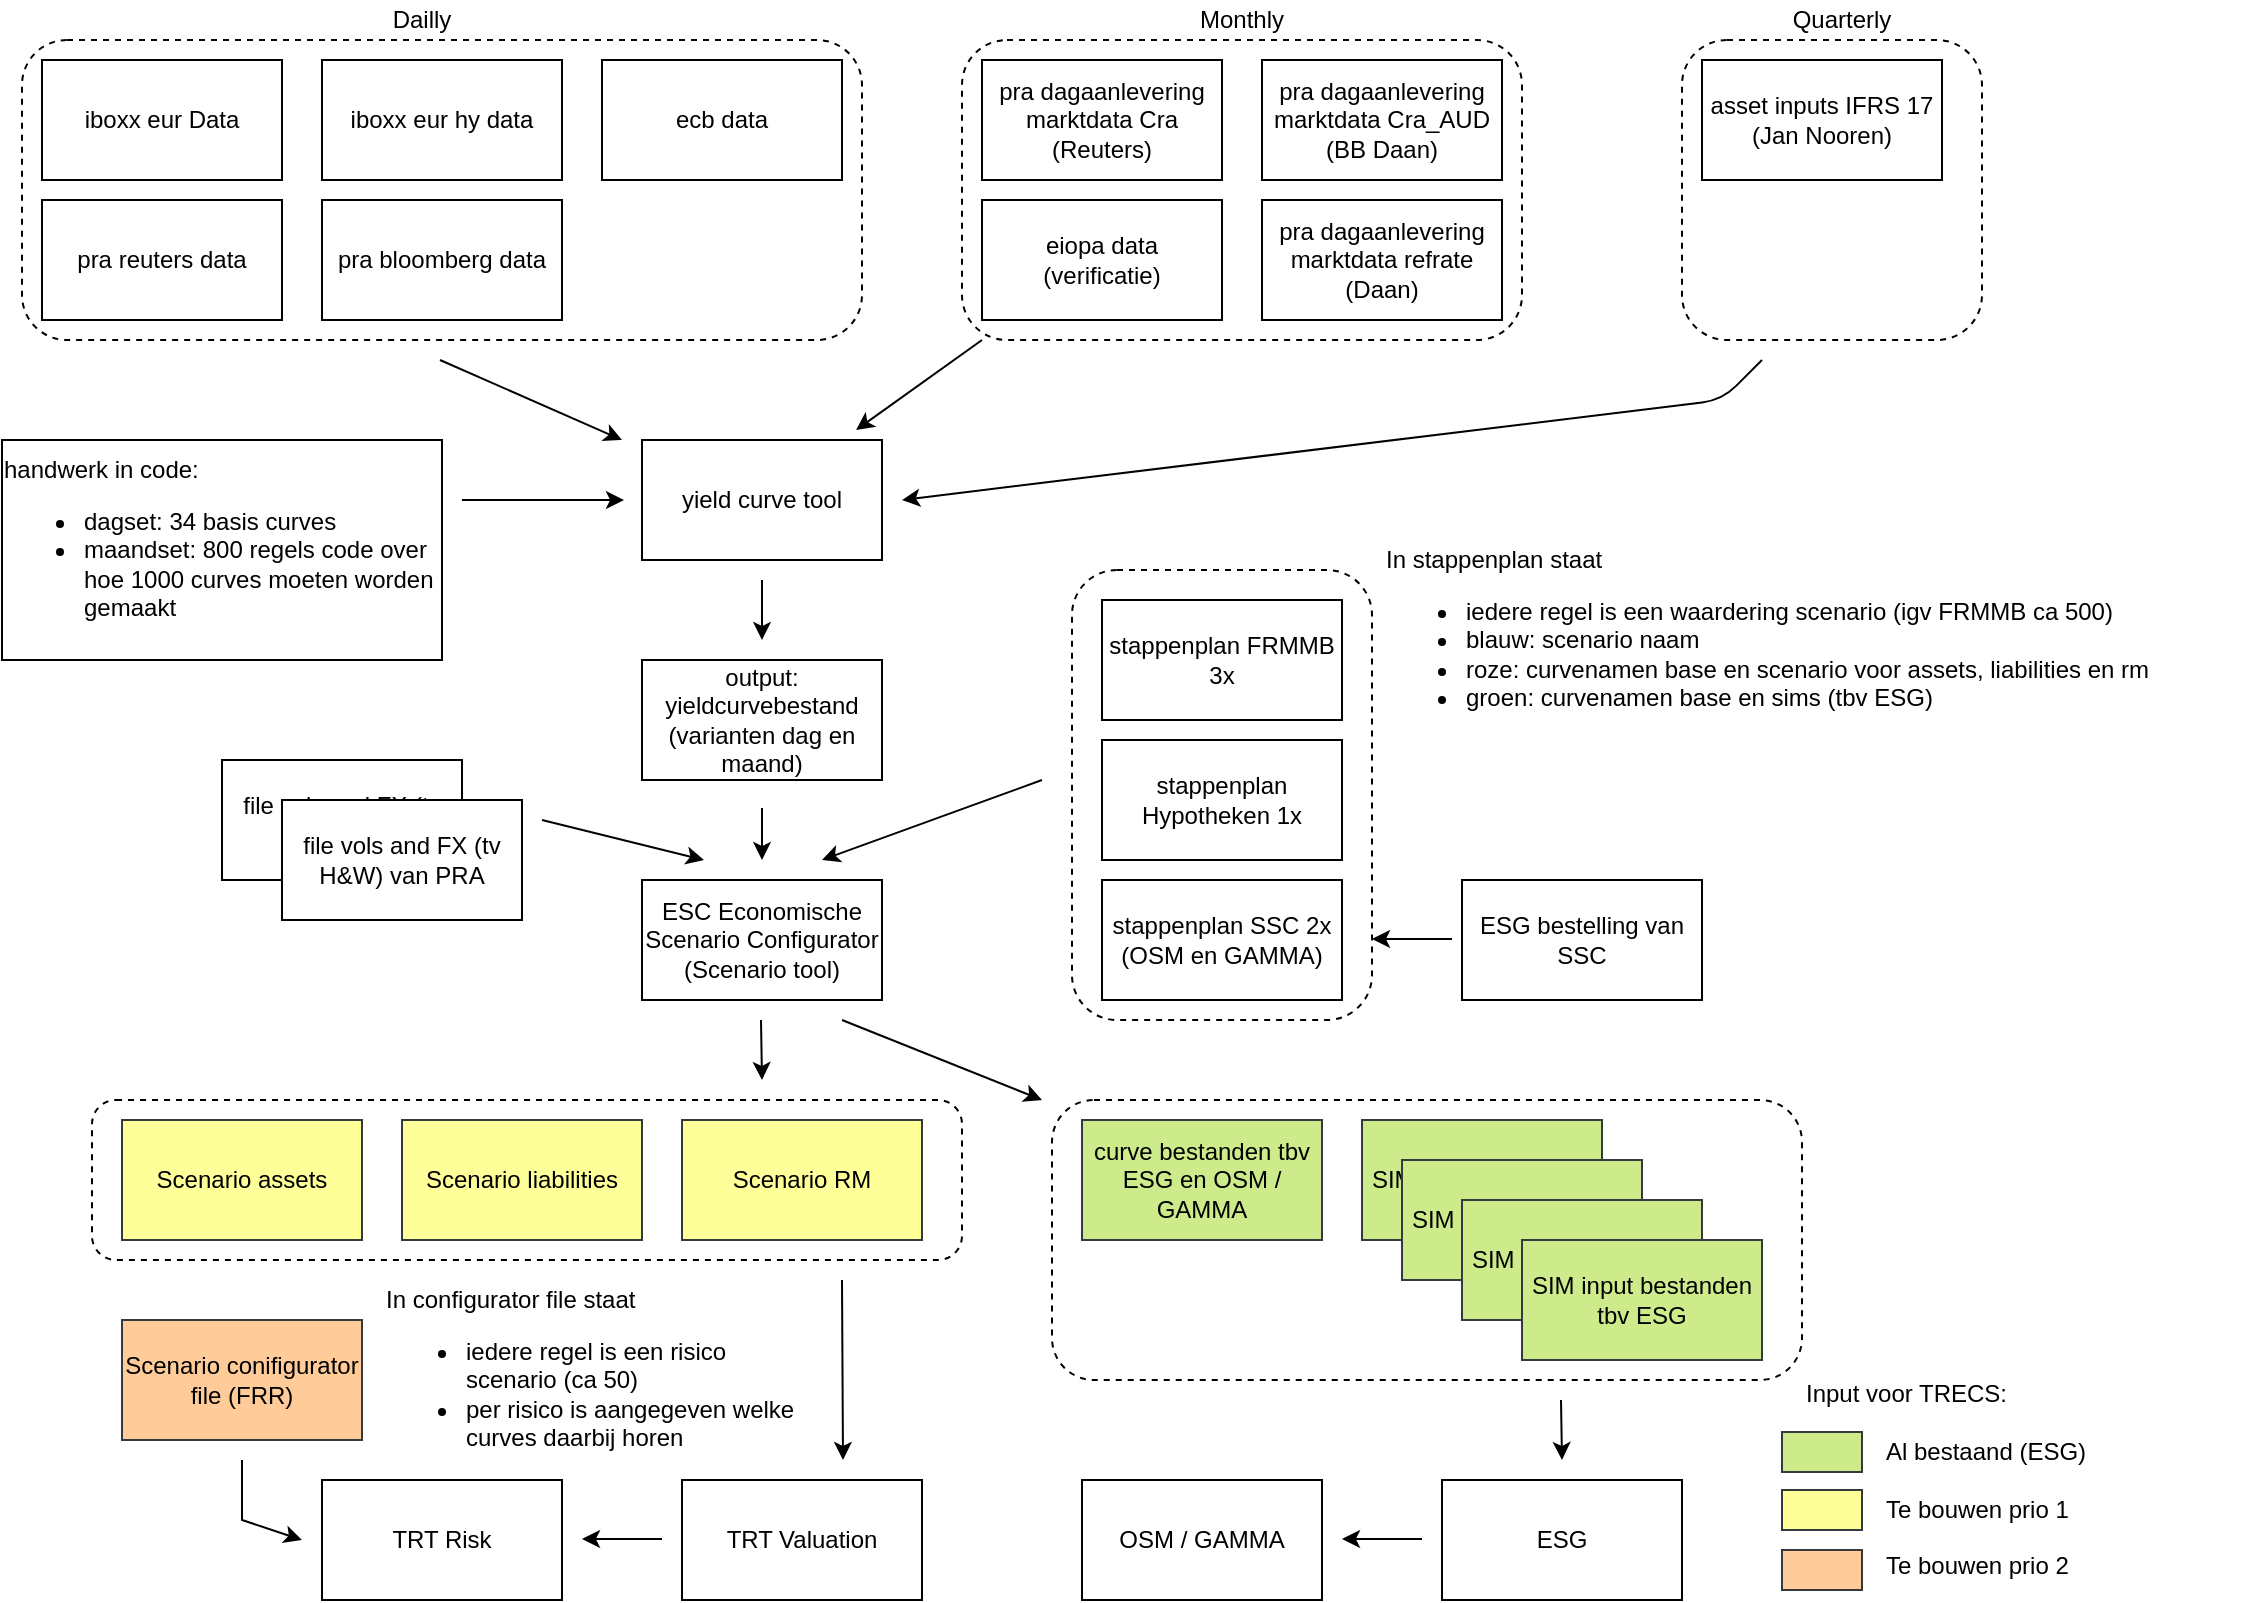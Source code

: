 <mxfile version="20.1.1" type="device"><diagram id="4RnX14Voy9jq-EobQ1cA" name="Page-1"><mxGraphModel dx="1422" dy="914" grid="1" gridSize="10" guides="1" tooltips="1" connect="1" arrows="1" fold="1" page="1" pageScale="1" pageWidth="1169" pageHeight="827" math="0" shadow="0"><root><mxCell id="0"/><mxCell id="1" parent="0"/><mxCell id="DdVq9Z1_SfHh3YU3zobK-6" value="" style="rounded=1;whiteSpace=wrap;html=1;fillColor=none;dashed=1;" vertex="1" parent="1"><mxGeometry x="860" y="30" width="150" height="150" as="geometry"/></mxCell><mxCell id="DdVq9Z1_SfHh3YU3zobK-12" value="" style="rounded=1;whiteSpace=wrap;html=1;fillColor=none;dashed=1;" vertex="1" parent="1"><mxGeometry x="545" y="560" width="375" height="140" as="geometry"/></mxCell><mxCell id="DdVq9Z1_SfHh3YU3zobK-9" value="" style="rounded=1;whiteSpace=wrap;html=1;fillColor=none;dashed=1;" vertex="1" parent="1"><mxGeometry x="65" y="560" width="435" height="80" as="geometry"/></mxCell><mxCell id="M529lKCIXktg6z7rJStE-1" value="yield curve tool" style="rounded=0;whiteSpace=wrap;html=1;" parent="1" vertex="1"><mxGeometry x="340" y="230" width="120" height="60" as="geometry"/></mxCell><mxCell id="M529lKCIXktg6z7rJStE-2" value="iboxx eur Data" style="rounded=0;whiteSpace=wrap;html=1;" parent="1" vertex="1"><mxGeometry x="40" y="40" width="120" height="60" as="geometry"/></mxCell><mxCell id="M529lKCIXktg6z7rJStE-3" value="pra reuters data" style="rounded=0;whiteSpace=wrap;html=1;" parent="1" vertex="1"><mxGeometry x="40" y="110" width="120" height="60" as="geometry"/></mxCell><mxCell id="M529lKCIXktg6z7rJStE-4" value="iboxx eur hy data" style="rounded=0;whiteSpace=wrap;html=1;" parent="1" vertex="1"><mxGeometry x="180" y="40" width="120" height="60" as="geometry"/></mxCell><mxCell id="M529lKCIXktg6z7rJStE-5" value="pra bloomberg data" style="rounded=0;whiteSpace=wrap;html=1;" parent="1" vertex="1"><mxGeometry x="180" y="110" width="120" height="60" as="geometry"/></mxCell><mxCell id="M529lKCIXktg6z7rJStE-6" value="ecb data" style="rounded=0;whiteSpace=wrap;html=1;" parent="1" vertex="1"><mxGeometry x="320" y="40" width="120" height="60" as="geometry"/></mxCell><mxCell id="M529lKCIXktg6z7rJStE-8" value="eiopa data (verificatie)" style="rounded=0;whiteSpace=wrap;html=1;" parent="1" vertex="1"><mxGeometry x="510" y="110" width="120" height="60" as="geometry"/></mxCell><mxCell id="M529lKCIXktg6z7rJStE-9" value="pra dagaanlevering marktdata Cra_AUD (BB Daan)" style="rounded=0;whiteSpace=wrap;html=1;" parent="1" vertex="1"><mxGeometry x="650" y="40" width="120" height="60" as="geometry"/></mxCell><mxCell id="M529lKCIXktg6z7rJStE-10" value="pra dagaanlevering marktdata refrate (Daan)" style="rounded=0;whiteSpace=wrap;html=1;" parent="1" vertex="1"><mxGeometry x="650" y="110" width="120" height="60" as="geometry"/></mxCell><mxCell id="M529lKCIXktg6z7rJStE-11" value="pra dagaanlevering marktdata Cra (Reuters)" style="rounded=0;whiteSpace=wrap;html=1;" parent="1" vertex="1"><mxGeometry x="510" y="40" width="120" height="60" as="geometry"/></mxCell><mxCell id="M529lKCIXktg6z7rJStE-12" value="asset inputs IFRS 17 (Jan Nooren)" style="rounded=0;whiteSpace=wrap;html=1;" parent="1" vertex="1"><mxGeometry x="870" y="40" width="120" height="60" as="geometry"/></mxCell><mxCell id="M529lKCIXktg6z7rJStE-13" value="Quarterly" style="text;html=1;strokeColor=none;fillColor=none;align=center;verticalAlign=middle;whiteSpace=wrap;rounded=0;" parent="1" vertex="1"><mxGeometry x="920" y="10" width="40" height="20" as="geometry"/></mxCell><mxCell id="M529lKCIXktg6z7rJStE-14" value="Monthly" style="text;html=1;strokeColor=none;fillColor=none;align=center;verticalAlign=middle;whiteSpace=wrap;rounded=0;" parent="1" vertex="1"><mxGeometry x="620" y="10" width="40" height="20" as="geometry"/></mxCell><mxCell id="M529lKCIXktg6z7rJStE-15" value="Dailly" style="text;html=1;strokeColor=none;fillColor=none;align=center;verticalAlign=middle;whiteSpace=wrap;rounded=0;" parent="1" vertex="1"><mxGeometry x="210" y="10" width="40" height="20" as="geometry"/></mxCell><mxCell id="M529lKCIXktg6z7rJStE-17" value="output: yieldcurvebestand (varianten dag en maand)" style="rounded=0;whiteSpace=wrap;html=1;" parent="1" vertex="1"><mxGeometry x="340" y="340" width="120" height="60" as="geometry"/></mxCell><mxCell id="M529lKCIXktg6z7rJStE-18" value="&lt;div style=&quot;text-align: left;&quot;&gt;&lt;span style=&quot;background-color: initial;&quot;&gt;handwerk in code:&lt;/span&gt;&lt;/div&gt;&lt;ul&gt;&lt;li style=&quot;text-align: left;&quot;&gt;dagset: 34 basis curves&lt;/li&gt;&lt;li style=&quot;text-align: left;&quot;&gt;maandset: 800 regels code over hoe 1000 curves moeten worden gemaakt&lt;/li&gt;&lt;/ul&gt;" style="rounded=0;whiteSpace=wrap;html=1;" parent="1" vertex="1"><mxGeometry x="20" y="230" width="220" height="110" as="geometry"/></mxCell><mxCell id="M529lKCIXktg6z7rJStE-19" value="ESC Economische Scenario Configurator (Scenario tool)" style="rounded=0;whiteSpace=wrap;html=1;" parent="1" vertex="1"><mxGeometry x="340" y="450" width="120" height="60" as="geometry"/></mxCell><mxCell id="M529lKCIXktg6z7rJStE-20" value="" style="endArrow=classic;html=1;" parent="1" edge="1"><mxGeometry width="50" height="50" relative="1" as="geometry"><mxPoint x="239" y="190" as="sourcePoint"/><mxPoint x="330" y="230" as="targetPoint"/></mxGeometry></mxCell><mxCell id="M529lKCIXktg6z7rJStE-22" value="" style="endArrow=classic;html=1;" parent="1" edge="1"><mxGeometry width="50" height="50" relative="1" as="geometry"><mxPoint x="900" y="190" as="sourcePoint"/><mxPoint x="470" y="260" as="targetPoint"/><Array as="points"><mxPoint x="880" y="210"/></Array></mxGeometry></mxCell><mxCell id="M529lKCIXktg6z7rJStE-23" value="" style="endArrow=classic;html=1;entryX=0.892;entryY=-0.083;entryDx=0;entryDy=0;entryPerimeter=0;" parent="1" edge="1" target="M529lKCIXktg6z7rJStE-1"><mxGeometry width="50" height="50" relative="1" as="geometry"><mxPoint x="510" y="180" as="sourcePoint"/><mxPoint x="400" y="220" as="targetPoint"/></mxGeometry></mxCell><mxCell id="M529lKCIXktg6z7rJStE-26" value="" style="endArrow=classic;html=1;" parent="1" edge="1"><mxGeometry width="50" height="50" relative="1" as="geometry"><mxPoint x="250" y="260" as="sourcePoint"/><mxPoint x="331" y="260" as="targetPoint"/></mxGeometry></mxCell><mxCell id="M529lKCIXktg6z7rJStE-27" value="" style="endArrow=classic;html=1;" parent="1" edge="1"><mxGeometry width="50" height="50" relative="1" as="geometry"><mxPoint x="400" y="300" as="sourcePoint"/><mxPoint x="400" y="330" as="targetPoint"/></mxGeometry></mxCell><mxCell id="M529lKCIXktg6z7rJStE-30" value="" style="endArrow=classic;html=1;" parent="1" edge="1"><mxGeometry width="50" height="50" relative="1" as="geometry"><mxPoint x="400" y="414" as="sourcePoint"/><mxPoint x="400" y="440" as="targetPoint"/><Array as="points"/></mxGeometry></mxCell><mxCell id="M529lKCIXktg6z7rJStE-31" value="file vols and FX (tv H&amp;amp;W)" style="rounded=0;whiteSpace=wrap;html=1;" parent="1" vertex="1"><mxGeometry x="130" y="390" width="120" height="60" as="geometry"/></mxCell><mxCell id="M529lKCIXktg6z7rJStE-32" value="file vols and FX (tv H&amp;amp;W) van PRA" style="rounded=0;whiteSpace=wrap;html=1;" parent="1" vertex="1"><mxGeometry x="160" y="410" width="120" height="60" as="geometry"/></mxCell><mxCell id="M529lKCIXktg6z7rJStE-33" value="stappenplan FRMMB 3x" style="rounded=0;whiteSpace=wrap;html=1;" parent="1" vertex="1"><mxGeometry x="570" y="310" width="120" height="60" as="geometry"/></mxCell><mxCell id="M529lKCIXktg6z7rJStE-34" value="stappenplan Hypotheken 1x" style="rounded=0;whiteSpace=wrap;html=1;" parent="1" vertex="1"><mxGeometry x="570" y="380" width="120" height="60" as="geometry"/></mxCell><mxCell id="M529lKCIXktg6z7rJStE-35" value="stappenplan SSC 2x (OSM en GAMMA)" style="rounded=0;whiteSpace=wrap;html=1;" parent="1" vertex="1"><mxGeometry x="570" y="450" width="120" height="60" as="geometry"/></mxCell><mxCell id="M529lKCIXktg6z7rJStE-36" value="" style="endArrow=classic;html=1;" parent="1" edge="1"><mxGeometry width="50" height="50" relative="1" as="geometry"><mxPoint x="290" y="420" as="sourcePoint"/><mxPoint x="371" y="440" as="targetPoint"/></mxGeometry></mxCell><mxCell id="M529lKCIXktg6z7rJStE-37" value="" style="endArrow=classic;html=1;" parent="1" edge="1"><mxGeometry width="50" height="50" relative="1" as="geometry"><mxPoint x="540" y="400" as="sourcePoint"/><mxPoint x="430" y="440" as="targetPoint"/></mxGeometry></mxCell><mxCell id="M529lKCIXktg6z7rJStE-38" value="In stappenplan staat&lt;br&gt;&lt;ul&gt;&lt;li&gt;iedere regel is een waardering scenario (igv FRMMB ca 500)&lt;/li&gt;&lt;li&gt;blauw: scenario naam&lt;/li&gt;&lt;li&gt;roze: curvenamen base en scenario voor assets, liabilities en rm&lt;/li&gt;&lt;li&gt;groen: curvenamen base en sims (tbv ESG)&lt;/li&gt;&lt;/ul&gt;" style="text;html=1;strokeColor=none;fillColor=none;align=left;verticalAlign=middle;whiteSpace=wrap;rounded=0;" parent="1" vertex="1"><mxGeometry x="710" y="300" width="400" height="60" as="geometry"/></mxCell><mxCell id="M529lKCIXktg6z7rJStE-39" value="ESG bestelling van SSC" style="rounded=0;whiteSpace=wrap;html=1;" parent="1" vertex="1"><mxGeometry x="750" y="450" width="120" height="60" as="geometry"/></mxCell><mxCell id="M529lKCIXktg6z7rJStE-40" value="" style="endArrow=classic;html=1;" parent="1" edge="1"><mxGeometry width="50" height="50" relative="1" as="geometry"><mxPoint x="745" y="479.5" as="sourcePoint"/><mxPoint x="705" y="479.5" as="targetPoint"/></mxGeometry></mxCell><mxCell id="M529lKCIXktg6z7rJStE-41" value="Scenario assets" style="rounded=0;whiteSpace=wrap;html=1;fillColor=#FFFF99;strokeColor=#36393d;" parent="1" vertex="1"><mxGeometry x="80" y="570" width="120" height="60" as="geometry"/></mxCell><mxCell id="M529lKCIXktg6z7rJStE-42" value="Scenario liabilities" style="rounded=0;whiteSpace=wrap;html=1;fillColor=#FFFF99;strokeColor=#36393d;" parent="1" vertex="1"><mxGeometry x="220" y="570" width="120" height="60" as="geometry"/></mxCell><mxCell id="M529lKCIXktg6z7rJStE-43" value="Scenario RM" style="rounded=0;whiteSpace=wrap;html=1;fillColor=#FFFF99;strokeColor=#36393d;" parent="1" vertex="1"><mxGeometry x="360" y="570" width="120" height="60" as="geometry"/></mxCell><mxCell id="M529lKCIXktg6z7rJStE-45" value="SIM input bestanden" style="rounded=0;whiteSpace=wrap;html=1;fillColor=#cdeb8b;strokeColor=#36393d;" parent="1" vertex="1"><mxGeometry x="700" y="570" width="120" height="60" as="geometry"/></mxCell><mxCell id="M529lKCIXktg6z7rJStE-46" value="SIM input bestanden" style="rounded=0;whiteSpace=wrap;html=1;fillColor=#cdeb8b;strokeColor=#36393d;" parent="1" vertex="1"><mxGeometry x="720" y="590" width="120" height="60" as="geometry"/></mxCell><mxCell id="M529lKCIXktg6z7rJStE-47" value="SIM input bestanden" style="rounded=0;whiteSpace=wrap;html=1;fillColor=#cdeb8b;strokeColor=#36393d;" parent="1" vertex="1"><mxGeometry x="750" y="610" width="120" height="60" as="geometry"/></mxCell><mxCell id="M529lKCIXktg6z7rJStE-48" value="SIM input bestanden tbv ESG" style="rounded=0;whiteSpace=wrap;html=1;fillColor=#cdeb8b;strokeColor=#36393d;" parent="1" vertex="1"><mxGeometry x="780" y="630" width="120" height="60" as="geometry"/></mxCell><mxCell id="M529lKCIXktg6z7rJStE-49" value="curve bestanden tbv ESG en OSM / GAMMA" style="rounded=0;whiteSpace=wrap;html=1;fillColor=#cdeb8b;strokeColor=#36393d;" parent="1" vertex="1"><mxGeometry x="560" y="570" width="120" height="60" as="geometry"/></mxCell><mxCell id="M529lKCIXktg6z7rJStE-50" value="OSM / GAMMA" style="rounded=0;whiteSpace=wrap;html=1;" parent="1" vertex="1"><mxGeometry x="560" y="750" width="120" height="60" as="geometry"/></mxCell><mxCell id="M529lKCIXktg6z7rJStE-51" value="ESG" style="rounded=0;whiteSpace=wrap;html=1;" parent="1" vertex="1"><mxGeometry x="740" y="750" width="120" height="60" as="geometry"/></mxCell><mxCell id="M529lKCIXktg6z7rJStE-52" value="TRT Risk" style="rounded=0;whiteSpace=wrap;html=1;" parent="1" vertex="1"><mxGeometry x="180" y="750" width="120" height="60" as="geometry"/></mxCell><mxCell id="M529lKCIXktg6z7rJStE-53" value="Scenario conifigurator file (FRR)" style="rounded=0;whiteSpace=wrap;html=1;fillColor=#ffcc99;strokeColor=#36393d;" parent="1" vertex="1"><mxGeometry x="80" y="670" width="120" height="60" as="geometry"/></mxCell><mxCell id="DdVq9Z1_SfHh3YU3zobK-1" value="TRT Valuation" style="rounded=0;whiteSpace=wrap;html=1;" vertex="1" parent="1"><mxGeometry x="360" y="750" width="120" height="60" as="geometry"/></mxCell><mxCell id="DdVq9Z1_SfHh3YU3zobK-3" value="" style="rounded=1;whiteSpace=wrap;html=1;fillColor=none;dashed=1;" vertex="1" parent="1"><mxGeometry x="30" y="30" width="420" height="150" as="geometry"/></mxCell><mxCell id="DdVq9Z1_SfHh3YU3zobK-5" value="" style="rounded=1;whiteSpace=wrap;html=1;fillColor=none;dashed=1;" vertex="1" parent="1"><mxGeometry x="500" y="30" width="280" height="150" as="geometry"/></mxCell><mxCell id="DdVq9Z1_SfHh3YU3zobK-8" value="" style="rounded=1;whiteSpace=wrap;html=1;fillColor=none;dashed=1;" vertex="1" parent="1"><mxGeometry x="555" y="295" width="150" height="225" as="geometry"/></mxCell><mxCell id="DdVq9Z1_SfHh3YU3zobK-10" value="" style="endArrow=classic;html=1;" edge="1" parent="1"><mxGeometry width="50" height="50" relative="1" as="geometry"><mxPoint x="399.5" y="520" as="sourcePoint"/><mxPoint x="400" y="550" as="targetPoint"/><Array as="points"/></mxGeometry></mxCell><mxCell id="DdVq9Z1_SfHh3YU3zobK-11" value="" style="endArrow=classic;html=1;" edge="1" parent="1"><mxGeometry width="50" height="50" relative="1" as="geometry"><mxPoint x="440" y="650" as="sourcePoint"/><mxPoint x="440.5" y="740" as="targetPoint"/><Array as="points"/></mxGeometry></mxCell><mxCell id="DdVq9Z1_SfHh3YU3zobK-13" value="" style="endArrow=classic;html=1;" edge="1" parent="1"><mxGeometry width="50" height="50" relative="1" as="geometry"><mxPoint x="730" y="779.5" as="sourcePoint"/><mxPoint x="690" y="779.5" as="targetPoint"/></mxGeometry></mxCell><mxCell id="DdVq9Z1_SfHh3YU3zobK-14" value="" style="endArrow=classic;html=1;" edge="1" parent="1"><mxGeometry width="50" height="50" relative="1" as="geometry"><mxPoint x="350" y="779.5" as="sourcePoint"/><mxPoint x="310" y="779.5" as="targetPoint"/></mxGeometry></mxCell><mxCell id="DdVq9Z1_SfHh3YU3zobK-15" value="" style="endArrow=classic;html=1;" edge="1" parent="1"><mxGeometry width="50" height="50" relative="1" as="geometry"><mxPoint x="799.5" y="710" as="sourcePoint"/><mxPoint x="800" y="740" as="targetPoint"/><Array as="points"/></mxGeometry></mxCell><mxCell id="DdVq9Z1_SfHh3YU3zobK-16" value="" style="endArrow=classic;html=1;" edge="1" parent="1"><mxGeometry width="50" height="50" relative="1" as="geometry"><mxPoint x="440" y="520" as="sourcePoint"/><mxPoint x="540" y="560" as="targetPoint"/></mxGeometry></mxCell><mxCell id="DdVq9Z1_SfHh3YU3zobK-17" value="In configurator file staat&lt;br&gt;&lt;ul&gt;&lt;li&gt;iedere regel is een risico scenario (ca 50)&lt;/li&gt;&lt;li&gt;per risico is aangegeven welke curves daarbij horen&lt;/li&gt;&lt;/ul&gt;" style="text;html=1;strokeColor=none;fillColor=none;align=left;verticalAlign=middle;whiteSpace=wrap;rounded=0;" vertex="1" parent="1"><mxGeometry x="210" y="670" width="220" height="60" as="geometry"/></mxCell><mxCell id="DdVq9Z1_SfHh3YU3zobK-18" value="" style="endArrow=classic;html=1;rounded=0;" edge="1" parent="1"><mxGeometry width="50" height="50" relative="1" as="geometry"><mxPoint x="140" y="740" as="sourcePoint"/><mxPoint x="170" y="780" as="targetPoint"/><Array as="points"><mxPoint x="140" y="770"/></Array></mxGeometry></mxCell><mxCell id="DdVq9Z1_SfHh3YU3zobK-19" value="Input voor TRECS:&lt;br&gt;&lt;br&gt;&lt;blockquote style=&quot;margin: 0 0 0 40px; border: none; padding: 0px;&quot;&gt;&lt;span style=&quot;background-color: initial;&quot;&gt;Al bestaand (ESG)&lt;/span&gt;&lt;/blockquote&gt;&lt;blockquote style=&quot;margin: 0 0 0 40px; border: none; padding: 0px;&quot;&gt;&lt;span style=&quot;background-color: initial;&quot;&gt;&lt;br&gt;&lt;/span&gt;&lt;/blockquote&gt;&lt;blockquote style=&quot;margin: 0 0 0 40px; border: none; padding: 0px;&quot;&gt;&lt;span style=&quot;background-color: initial;&quot;&gt;Te bouwen prio 1&lt;/span&gt;&lt;/blockquote&gt;&lt;blockquote style=&quot;margin: 0 0 0 40px; border: none; padding: 0px;&quot;&gt;&lt;span style=&quot;background-color: initial;&quot;&gt;&lt;br&gt;&lt;/span&gt;&lt;/blockquote&gt;&lt;blockquote style=&quot;margin: 0 0 0 40px; border: none; padding: 0px;&quot;&gt;&lt;span style=&quot;background-color: initial;&quot;&gt;Te bouwen prio 2&lt;/span&gt;&lt;/blockquote&gt;" style="text;html=1;strokeColor=none;fillColor=none;align=left;verticalAlign=middle;whiteSpace=wrap;rounded=0;" vertex="1" parent="1"><mxGeometry x="920" y="720" width="220" height="60" as="geometry"/></mxCell><mxCell id="DdVq9Z1_SfHh3YU3zobK-23" value="" style="rounded=0;whiteSpace=wrap;html=1;fillColor=#cdeb8b;strokeColor=#36393d;" vertex="1" parent="1"><mxGeometry x="910" y="726" width="40" height="20" as="geometry"/></mxCell><mxCell id="DdVq9Z1_SfHh3YU3zobK-26" value="" style="rounded=0;whiteSpace=wrap;html=1;fillColor=#FFFF99;strokeColor=#36393d;" vertex="1" parent="1"><mxGeometry x="910" y="755" width="40" height="20" as="geometry"/></mxCell><mxCell id="DdVq9Z1_SfHh3YU3zobK-30" value="" style="rounded=0;whiteSpace=wrap;html=1;fillColor=#ffcc99;strokeColor=#36393d;" vertex="1" parent="1"><mxGeometry x="910" y="785" width="40" height="20" as="geometry"/></mxCell></root></mxGraphModel></diagram></mxfile>